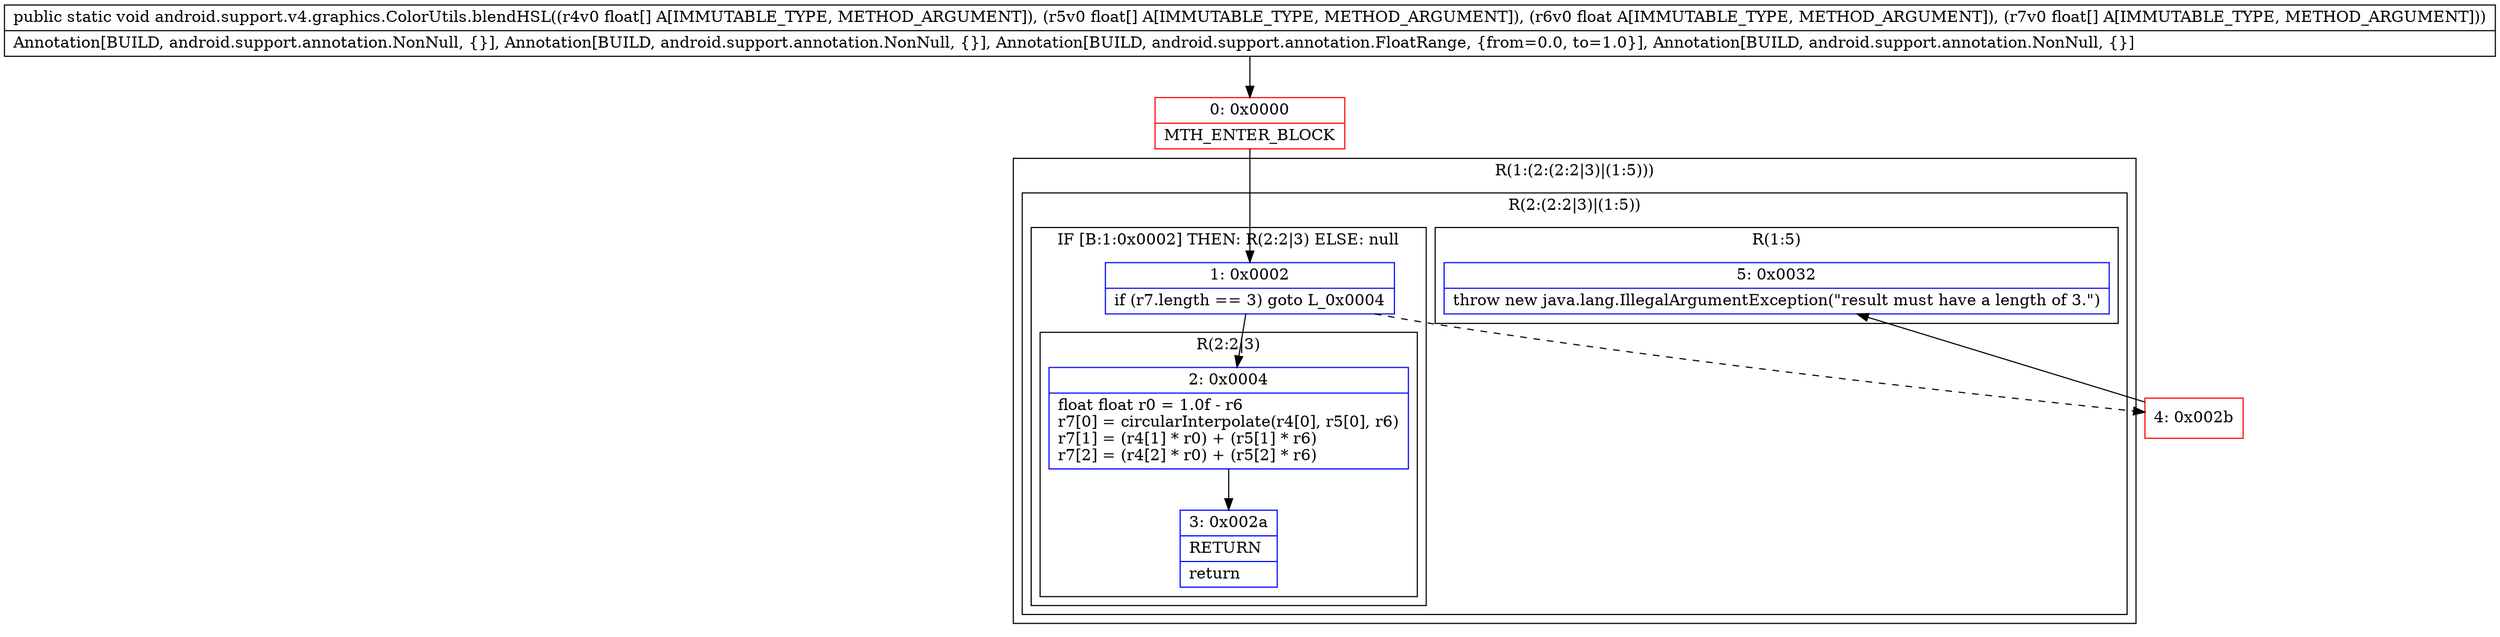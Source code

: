 digraph "CFG forandroid.support.v4.graphics.ColorUtils.blendHSL([F[FF[F)V" {
subgraph cluster_Region_871343764 {
label = "R(1:(2:(2:2|3)|(1:5)))";
node [shape=record,color=blue];
subgraph cluster_Region_1088016924 {
label = "R(2:(2:2|3)|(1:5))";
node [shape=record,color=blue];
subgraph cluster_IfRegion_269007838 {
label = "IF [B:1:0x0002] THEN: R(2:2|3) ELSE: null";
node [shape=record,color=blue];
Node_1 [shape=record,label="{1\:\ 0x0002|if (r7.length == 3) goto L_0x0004\l}"];
subgraph cluster_Region_29808528 {
label = "R(2:2|3)";
node [shape=record,color=blue];
Node_2 [shape=record,label="{2\:\ 0x0004|float float r0 = 1.0f \- r6\lr7[0] = circularInterpolate(r4[0], r5[0], r6)\lr7[1] = (r4[1] * r0) + (r5[1] * r6)\lr7[2] = (r4[2] * r0) + (r5[2] * r6)\l}"];
Node_3 [shape=record,label="{3\:\ 0x002a|RETURN\l|return\l}"];
}
}
subgraph cluster_Region_1980585686 {
label = "R(1:5)";
node [shape=record,color=blue];
Node_5 [shape=record,label="{5\:\ 0x0032|throw new java.lang.IllegalArgumentException(\"result must have a length of 3.\")\l}"];
}
}
}
Node_0 [shape=record,color=red,label="{0\:\ 0x0000|MTH_ENTER_BLOCK\l}"];
Node_4 [shape=record,color=red,label="{4\:\ 0x002b}"];
MethodNode[shape=record,label="{public static void android.support.v4.graphics.ColorUtils.blendHSL((r4v0 float[] A[IMMUTABLE_TYPE, METHOD_ARGUMENT]), (r5v0 float[] A[IMMUTABLE_TYPE, METHOD_ARGUMENT]), (r6v0 float A[IMMUTABLE_TYPE, METHOD_ARGUMENT]), (r7v0 float[] A[IMMUTABLE_TYPE, METHOD_ARGUMENT]))  | Annotation[BUILD, android.support.annotation.NonNull, \{\}], Annotation[BUILD, android.support.annotation.NonNull, \{\}], Annotation[BUILD, android.support.annotation.FloatRange, \{from=0.0, to=1.0\}], Annotation[BUILD, android.support.annotation.NonNull, \{\}]\l}"];
MethodNode -> Node_0;
Node_1 -> Node_2;
Node_1 -> Node_4[style=dashed];
Node_2 -> Node_3;
Node_0 -> Node_1;
Node_4 -> Node_5;
}


